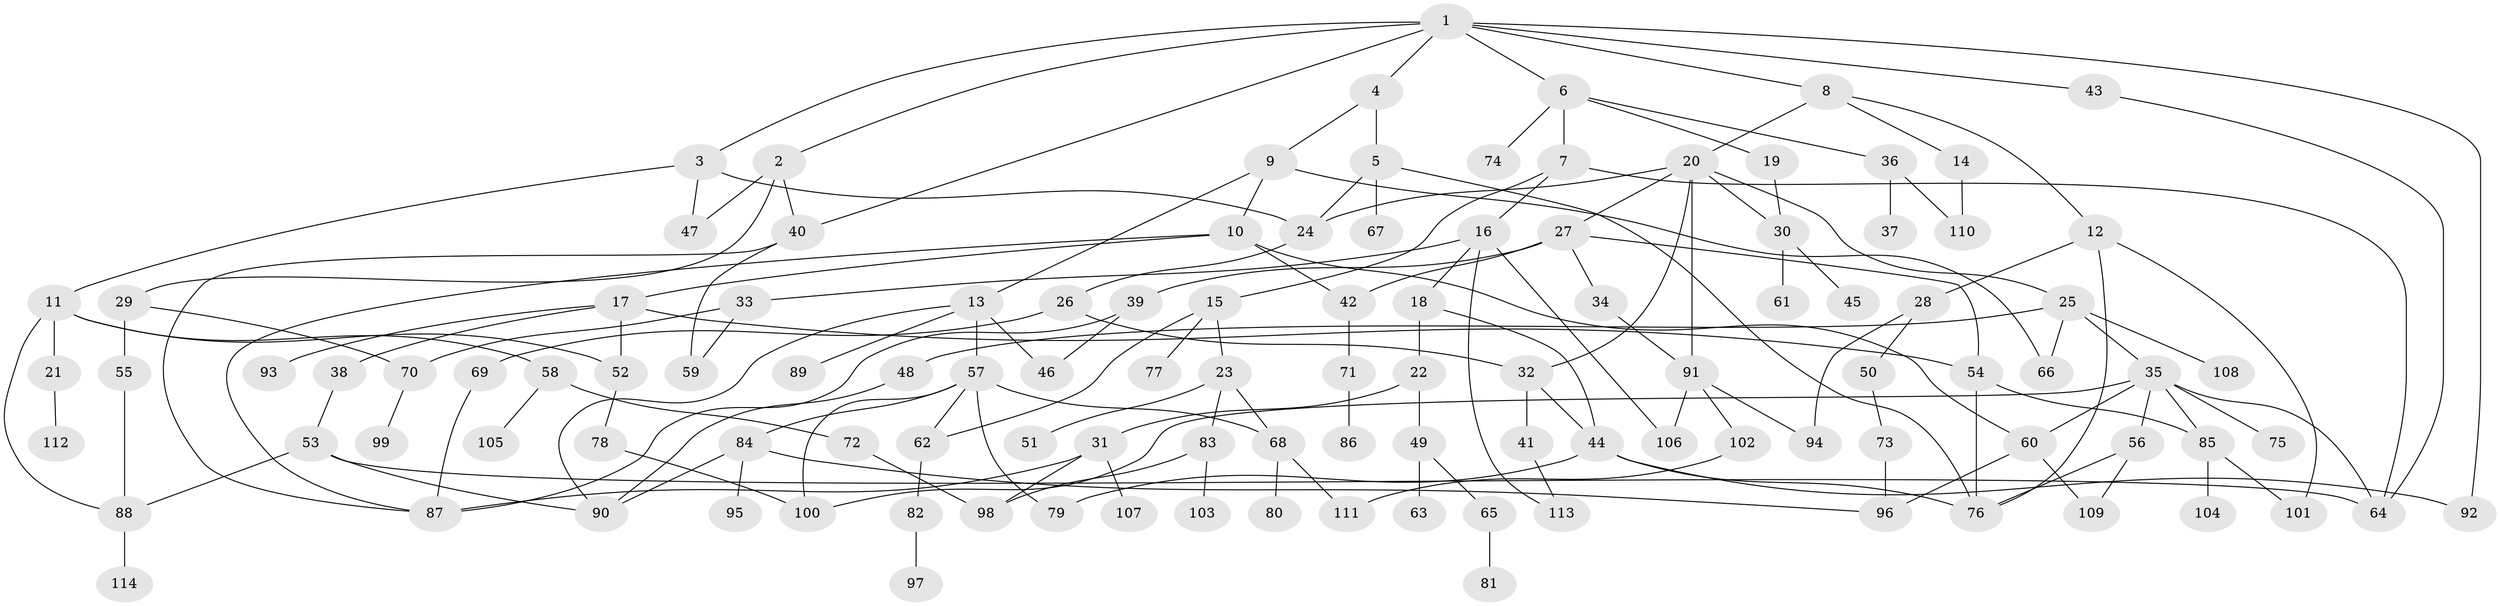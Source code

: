 // coarse degree distribution, {9: 0.0379746835443038, 3: 0.16455696202531644, 4: 0.10126582278481013, 7: 0.08860759493670886, 6: 0.0379746835443038, 5: 0.0759493670886076, 2: 0.25316455696202533, 1: 0.24050632911392406}
// Generated by graph-tools (version 1.1) at 2025/23/03/03/25 07:23:35]
// undirected, 114 vertices, 163 edges
graph export_dot {
graph [start="1"]
  node [color=gray90,style=filled];
  1;
  2;
  3;
  4;
  5;
  6;
  7;
  8;
  9;
  10;
  11;
  12;
  13;
  14;
  15;
  16;
  17;
  18;
  19;
  20;
  21;
  22;
  23;
  24;
  25;
  26;
  27;
  28;
  29;
  30;
  31;
  32;
  33;
  34;
  35;
  36;
  37;
  38;
  39;
  40;
  41;
  42;
  43;
  44;
  45;
  46;
  47;
  48;
  49;
  50;
  51;
  52;
  53;
  54;
  55;
  56;
  57;
  58;
  59;
  60;
  61;
  62;
  63;
  64;
  65;
  66;
  67;
  68;
  69;
  70;
  71;
  72;
  73;
  74;
  75;
  76;
  77;
  78;
  79;
  80;
  81;
  82;
  83;
  84;
  85;
  86;
  87;
  88;
  89;
  90;
  91;
  92;
  93;
  94;
  95;
  96;
  97;
  98;
  99;
  100;
  101;
  102;
  103;
  104;
  105;
  106;
  107;
  108;
  109;
  110;
  111;
  112;
  113;
  114;
  1 -- 2;
  1 -- 3;
  1 -- 4;
  1 -- 6;
  1 -- 8;
  1 -- 40;
  1 -- 43;
  1 -- 92;
  2 -- 29;
  2 -- 40;
  2 -- 47;
  3 -- 11;
  3 -- 47;
  3 -- 24;
  4 -- 5;
  4 -- 9;
  5 -- 24;
  5 -- 67;
  5 -- 76;
  6 -- 7;
  6 -- 19;
  6 -- 36;
  6 -- 74;
  7 -- 15;
  7 -- 16;
  7 -- 64;
  8 -- 12;
  8 -- 14;
  8 -- 20;
  9 -- 10;
  9 -- 13;
  9 -- 66;
  10 -- 17;
  10 -- 42;
  10 -- 60;
  10 -- 87;
  11 -- 21;
  11 -- 52;
  11 -- 58;
  11 -- 88;
  12 -- 28;
  12 -- 101;
  12 -- 76;
  13 -- 57;
  13 -- 89;
  13 -- 46;
  13 -- 90;
  14 -- 110;
  15 -- 23;
  15 -- 77;
  15 -- 62;
  16 -- 18;
  16 -- 33;
  16 -- 113;
  16 -- 106;
  17 -- 38;
  17 -- 54;
  17 -- 93;
  17 -- 52;
  18 -- 22;
  18 -- 44;
  19 -- 30;
  20 -- 25;
  20 -- 27;
  20 -- 32;
  20 -- 91;
  20 -- 30;
  20 -- 24;
  21 -- 112;
  22 -- 31;
  22 -- 49;
  23 -- 51;
  23 -- 68;
  23 -- 83;
  24 -- 26;
  25 -- 35;
  25 -- 48;
  25 -- 66;
  25 -- 108;
  26 -- 69;
  26 -- 32;
  27 -- 34;
  27 -- 39;
  27 -- 54;
  27 -- 42;
  28 -- 50;
  28 -- 94;
  29 -- 55;
  29 -- 70;
  30 -- 45;
  30 -- 61;
  31 -- 107;
  31 -- 87;
  31 -- 98;
  32 -- 41;
  32 -- 44;
  33 -- 70;
  33 -- 59;
  34 -- 91;
  35 -- 56;
  35 -- 75;
  35 -- 85;
  35 -- 60;
  35 -- 64;
  35 -- 100;
  36 -- 37;
  36 -- 110;
  38 -- 53;
  39 -- 46;
  39 -- 87;
  40 -- 59;
  40 -- 87;
  41 -- 113;
  42 -- 71;
  43 -- 64;
  44 -- 79;
  44 -- 92;
  44 -- 76;
  48 -- 90;
  49 -- 63;
  49 -- 65;
  50 -- 73;
  52 -- 78;
  53 -- 90;
  53 -- 88;
  53 -- 64;
  54 -- 76;
  54 -- 85;
  55 -- 88;
  56 -- 109;
  56 -- 76;
  57 -- 62;
  57 -- 84;
  57 -- 68;
  57 -- 79;
  57 -- 100;
  58 -- 72;
  58 -- 105;
  60 -- 96;
  60 -- 109;
  62 -- 82;
  65 -- 81;
  68 -- 80;
  68 -- 111;
  69 -- 87;
  70 -- 99;
  71 -- 86;
  72 -- 98;
  73 -- 96;
  78 -- 100;
  82 -- 97;
  83 -- 103;
  83 -- 98;
  84 -- 95;
  84 -- 96;
  84 -- 90;
  85 -- 104;
  85 -- 101;
  88 -- 114;
  91 -- 94;
  91 -- 102;
  91 -- 106;
  102 -- 111;
}
